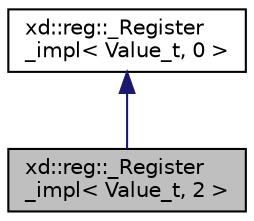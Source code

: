 digraph "xd::reg::_Register_impl&lt; Value_t, 2 &gt;"
{
  edge [fontname="Helvetica",fontsize="10",labelfontname="Helvetica",labelfontsize="10"];
  node [fontname="Helvetica",fontsize="10",shape=record];
  Node4 [label="xd::reg::_Register\l_impl\< Value_t, 2 \>",height=0.2,width=0.4,color="black", fillcolor="grey75", style="filled", fontcolor="black"];
  Node5 -> Node4 [dir="back",color="midnightblue",fontsize="10",style="solid"];
  Node5 [label="xd::reg::_Register\l_impl\< Value_t, 0 \>",height=0.2,width=0.4,color="black", fillcolor="white", style="filled",URL="$classxd_1_1reg_1_1___register__impl_3_01_value__t_00_010_01_4.html"];
}
